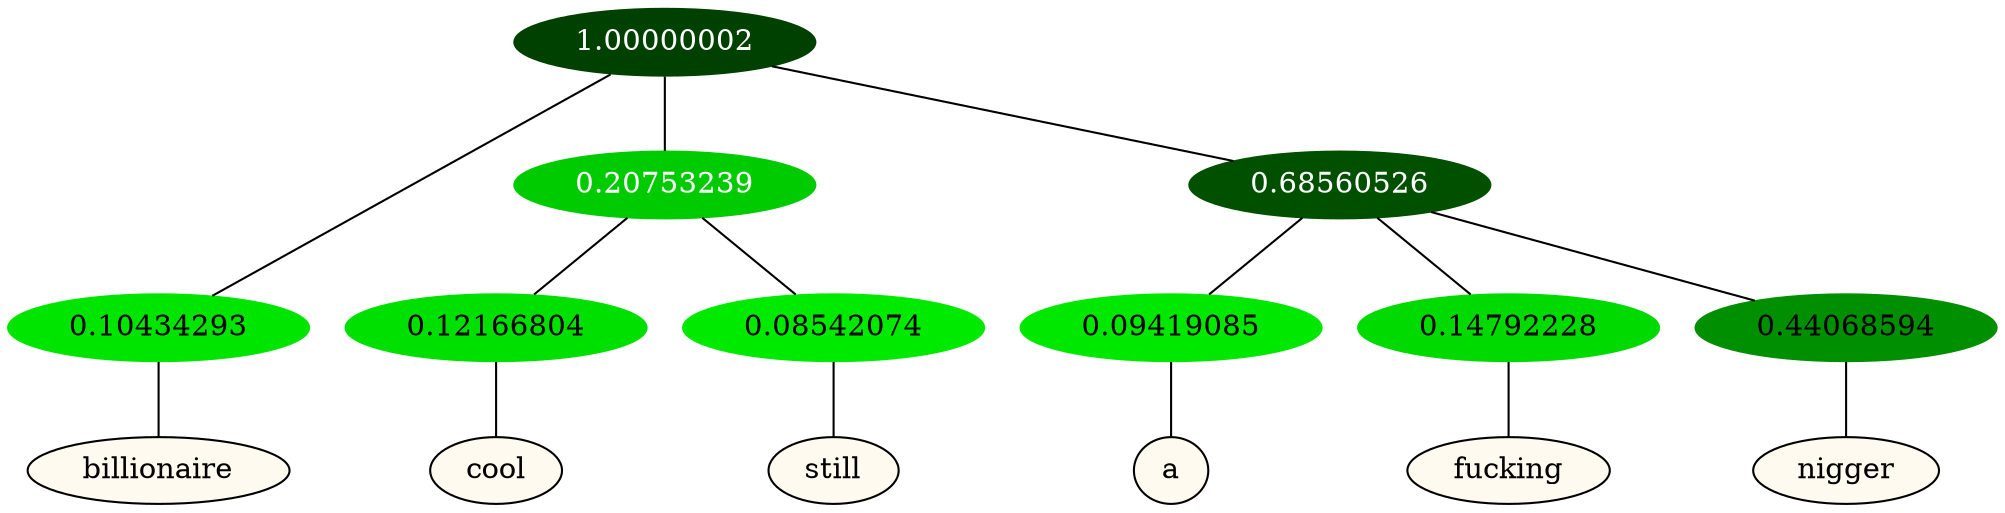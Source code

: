 graph {
	node [format=png height=0.15 nodesep=0.001 ordering=out overlap=prism overlap_scaling=0.01 ranksep=0.001 ratio=0.2 style=filled width=0.15]
	{
		rank=same
		a_w_1 [label=billionaire color=black fillcolor=floralwhite style="filled,solid"]
		a_w_4 [label=cool color=black fillcolor=floralwhite style="filled,solid"]
		a_w_5 [label=still color=black fillcolor=floralwhite style="filled,solid"]
		a_w_6 [label=a color=black fillcolor=floralwhite style="filled,solid"]
		a_w_7 [label=fucking color=black fillcolor=floralwhite style="filled,solid"]
		a_w_8 [label=nigger color=black fillcolor=floralwhite style="filled,solid"]
	}
	a_n_1 -- a_w_1
	a_n_4 -- a_w_4
	a_n_5 -- a_w_5
	a_n_6 -- a_w_6
	a_n_7 -- a_w_7
	a_n_8 -- a_w_8
	{
		rank=same
		a_n_1 [label=0.10434293 color="0.334 1.000 0.896" fontcolor=black]
		a_n_4 [label=0.12166804 color="0.334 1.000 0.878" fontcolor=black]
		a_n_5 [label=0.08542074 color="0.334 1.000 0.915" fontcolor=black]
		a_n_6 [label=0.09419085 color="0.334 1.000 0.906" fontcolor=black]
		a_n_7 [label=0.14792228 color="0.334 1.000 0.852" fontcolor=black]
		a_n_8 [label=0.44068594 color="0.334 1.000 0.559" fontcolor=black]
	}
	a_n_0 [label=1.00000002 color="0.334 1.000 0.250" fontcolor=grey99]
	a_n_0 -- a_n_1
	a_n_2 [label=0.20753239 color="0.334 1.000 0.792" fontcolor=grey99]
	a_n_0 -- a_n_2
	a_n_3 [label=0.68560526 color="0.334 1.000 0.314" fontcolor=grey99]
	a_n_0 -- a_n_3
	a_n_2 -- a_n_4
	a_n_2 -- a_n_5
	a_n_3 -- a_n_6
	a_n_3 -- a_n_7
	a_n_3 -- a_n_8
}
